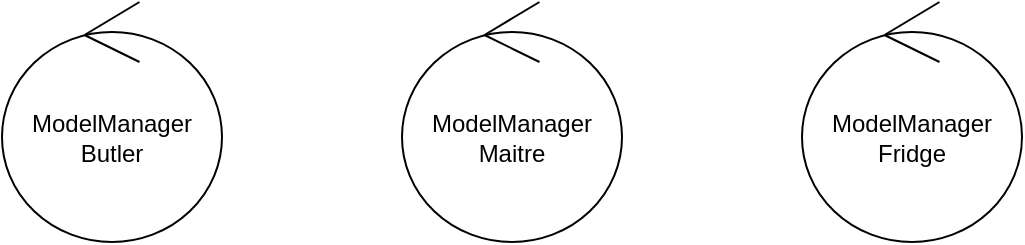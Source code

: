 <mxfile version="11.3.0" type="device" pages="1"><diagram id="Qk1qFcn8vQ7hH1mHFYw2" name="Page-1"><mxGraphModel dx="854" dy="504" grid="1" gridSize="10" guides="1" tooltips="1" connect="1" arrows="1" fold="1" page="1" pageScale="1" pageWidth="827" pageHeight="1169" math="0" shadow="0"><root><mxCell id="0"/><mxCell id="1" parent="0"/><mxCell id="jRJH687sKfuFnNivcta6-1" value="ModelManager&lt;br&gt;Butler" style="ellipse;shape=umlControl;whiteSpace=wrap;html=1;" vertex="1" parent="1"><mxGeometry x="90" y="120" width="110" height="120" as="geometry"/></mxCell><mxCell id="jRJH687sKfuFnNivcta6-2" value="ModelManager&lt;br&gt;Maitre" style="ellipse;shape=umlControl;whiteSpace=wrap;html=1;" vertex="1" parent="1"><mxGeometry x="290" y="120" width="110" height="120" as="geometry"/></mxCell><mxCell id="jRJH687sKfuFnNivcta6-3" value="ModelManager&lt;br&gt;Fridge" style="ellipse;shape=umlControl;whiteSpace=wrap;html=1;" vertex="1" parent="1"><mxGeometry x="490" y="120" width="110" height="120" as="geometry"/></mxCell></root></mxGraphModel></diagram></mxfile>
